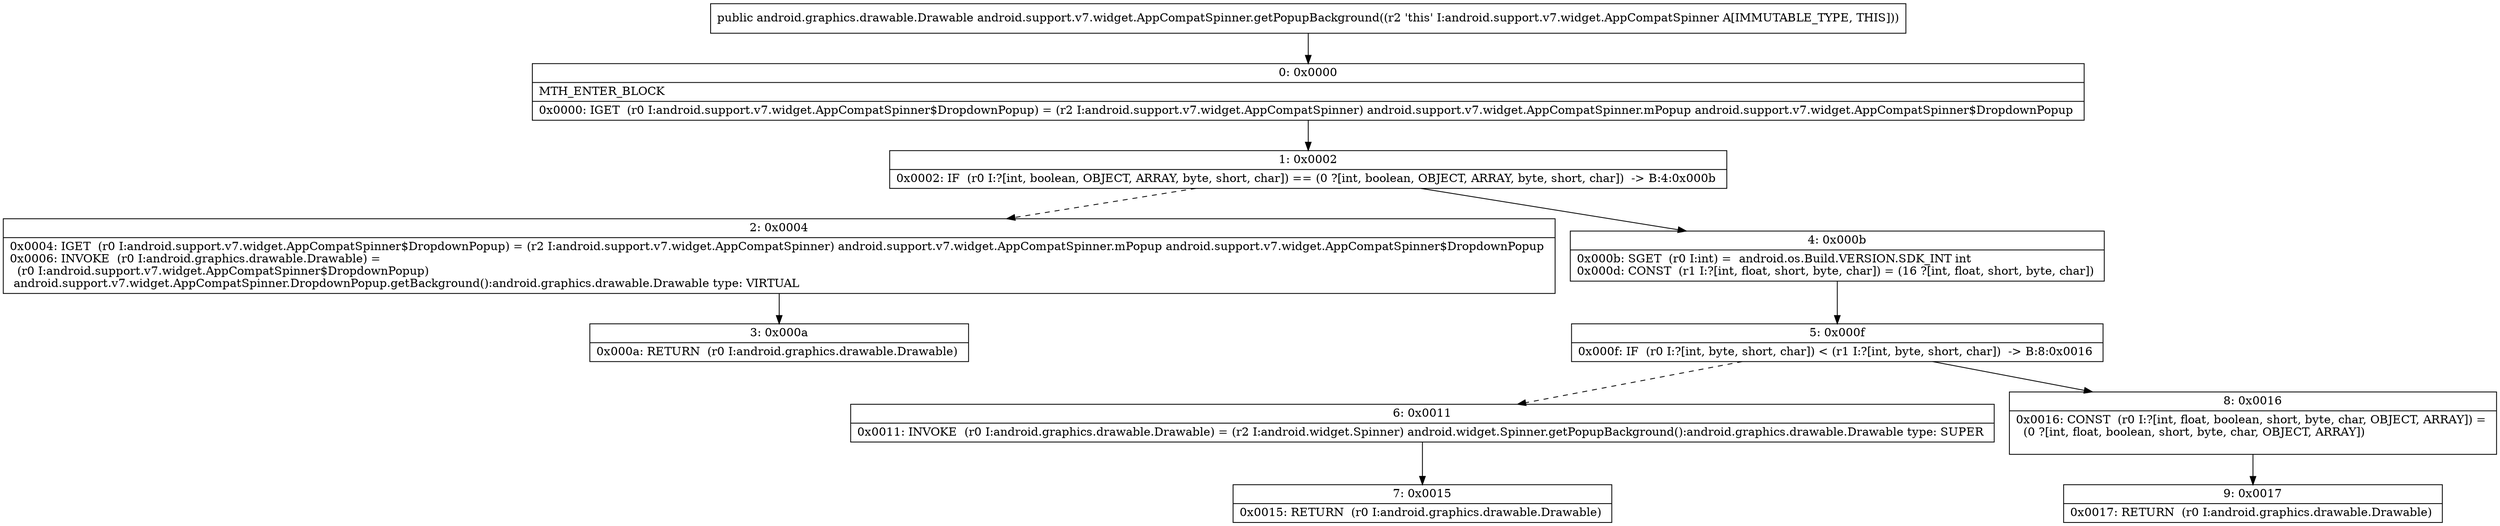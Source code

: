 digraph "CFG forandroid.support.v7.widget.AppCompatSpinner.getPopupBackground()Landroid\/graphics\/drawable\/Drawable;" {
Node_0 [shape=record,label="{0\:\ 0x0000|MTH_ENTER_BLOCK\l|0x0000: IGET  (r0 I:android.support.v7.widget.AppCompatSpinner$DropdownPopup) = (r2 I:android.support.v7.widget.AppCompatSpinner) android.support.v7.widget.AppCompatSpinner.mPopup android.support.v7.widget.AppCompatSpinner$DropdownPopup \l}"];
Node_1 [shape=record,label="{1\:\ 0x0002|0x0002: IF  (r0 I:?[int, boolean, OBJECT, ARRAY, byte, short, char]) == (0 ?[int, boolean, OBJECT, ARRAY, byte, short, char])  \-\> B:4:0x000b \l}"];
Node_2 [shape=record,label="{2\:\ 0x0004|0x0004: IGET  (r0 I:android.support.v7.widget.AppCompatSpinner$DropdownPopup) = (r2 I:android.support.v7.widget.AppCompatSpinner) android.support.v7.widget.AppCompatSpinner.mPopup android.support.v7.widget.AppCompatSpinner$DropdownPopup \l0x0006: INVOKE  (r0 I:android.graphics.drawable.Drawable) = \l  (r0 I:android.support.v7.widget.AppCompatSpinner$DropdownPopup)\l android.support.v7.widget.AppCompatSpinner.DropdownPopup.getBackground():android.graphics.drawable.Drawable type: VIRTUAL \l}"];
Node_3 [shape=record,label="{3\:\ 0x000a|0x000a: RETURN  (r0 I:android.graphics.drawable.Drawable) \l}"];
Node_4 [shape=record,label="{4\:\ 0x000b|0x000b: SGET  (r0 I:int) =  android.os.Build.VERSION.SDK_INT int \l0x000d: CONST  (r1 I:?[int, float, short, byte, char]) = (16 ?[int, float, short, byte, char]) \l}"];
Node_5 [shape=record,label="{5\:\ 0x000f|0x000f: IF  (r0 I:?[int, byte, short, char]) \< (r1 I:?[int, byte, short, char])  \-\> B:8:0x0016 \l}"];
Node_6 [shape=record,label="{6\:\ 0x0011|0x0011: INVOKE  (r0 I:android.graphics.drawable.Drawable) = (r2 I:android.widget.Spinner) android.widget.Spinner.getPopupBackground():android.graphics.drawable.Drawable type: SUPER \l}"];
Node_7 [shape=record,label="{7\:\ 0x0015|0x0015: RETURN  (r0 I:android.graphics.drawable.Drawable) \l}"];
Node_8 [shape=record,label="{8\:\ 0x0016|0x0016: CONST  (r0 I:?[int, float, boolean, short, byte, char, OBJECT, ARRAY]) = \l  (0 ?[int, float, boolean, short, byte, char, OBJECT, ARRAY])\l \l}"];
Node_9 [shape=record,label="{9\:\ 0x0017|0x0017: RETURN  (r0 I:android.graphics.drawable.Drawable) \l}"];
MethodNode[shape=record,label="{public android.graphics.drawable.Drawable android.support.v7.widget.AppCompatSpinner.getPopupBackground((r2 'this' I:android.support.v7.widget.AppCompatSpinner A[IMMUTABLE_TYPE, THIS])) }"];
MethodNode -> Node_0;
Node_0 -> Node_1;
Node_1 -> Node_2[style=dashed];
Node_1 -> Node_4;
Node_2 -> Node_3;
Node_4 -> Node_5;
Node_5 -> Node_6[style=dashed];
Node_5 -> Node_8;
Node_6 -> Node_7;
Node_8 -> Node_9;
}

